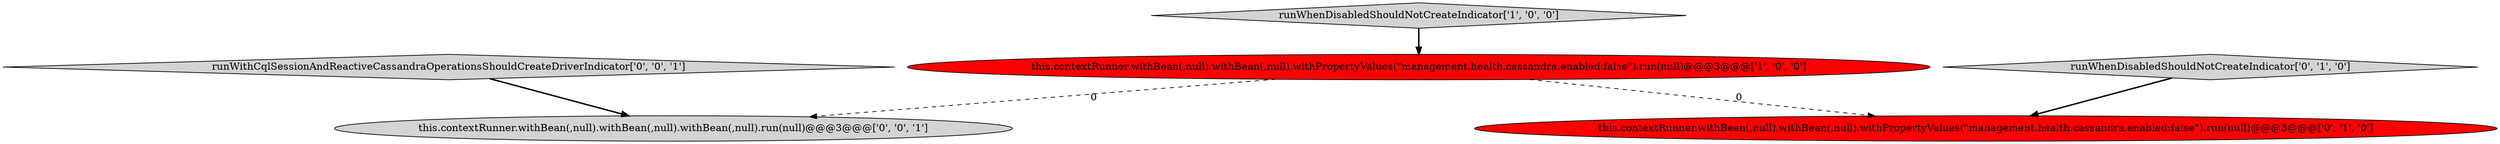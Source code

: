 digraph {
4 [style = filled, label = "runWithCqlSessionAndReactiveCassandraOperationsShouldCreateDriverIndicator['0', '0', '1']", fillcolor = lightgray, shape = diamond image = "AAA0AAABBB3BBB"];
0 [style = filled, label = "this.contextRunner.withBean(,null).withBean(,null).withPropertyValues(\"management.health.cassandra.enabled:false\").run(null)@@@3@@@['1', '0', '0']", fillcolor = red, shape = ellipse image = "AAA1AAABBB1BBB"];
5 [style = filled, label = "this.contextRunner.withBean(,null).withBean(,null).withBean(,null).run(null)@@@3@@@['0', '0', '1']", fillcolor = lightgray, shape = ellipse image = "AAA0AAABBB3BBB"];
1 [style = filled, label = "runWhenDisabledShouldNotCreateIndicator['1', '0', '0']", fillcolor = lightgray, shape = diamond image = "AAA0AAABBB1BBB"];
2 [style = filled, label = "runWhenDisabledShouldNotCreateIndicator['0', '1', '0']", fillcolor = lightgray, shape = diamond image = "AAA0AAABBB2BBB"];
3 [style = filled, label = "this.contextRunner.withBean(,null).withBean(,null).withPropertyValues(\"management.health.cassandra.enabled:false\").run(null)@@@3@@@['0', '1', '0']", fillcolor = red, shape = ellipse image = "AAA1AAABBB2BBB"];
0->3 [style = dashed, label="0"];
1->0 [style = bold, label=""];
0->5 [style = dashed, label="0"];
4->5 [style = bold, label=""];
2->3 [style = bold, label=""];
}
